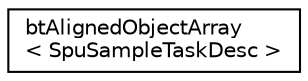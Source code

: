 digraph "Graphical Class Hierarchy"
{
  edge [fontname="Helvetica",fontsize="10",labelfontname="Helvetica",labelfontsize="10"];
  node [fontname="Helvetica",fontsize="10",shape=record];
  rankdir="LR";
  Node1 [label="btAlignedObjectArray\l\< SpuSampleTaskDesc \>",height=0.2,width=0.4,color="black", fillcolor="white", style="filled",URL="$classbt_aligned_object_array.html"];
}
